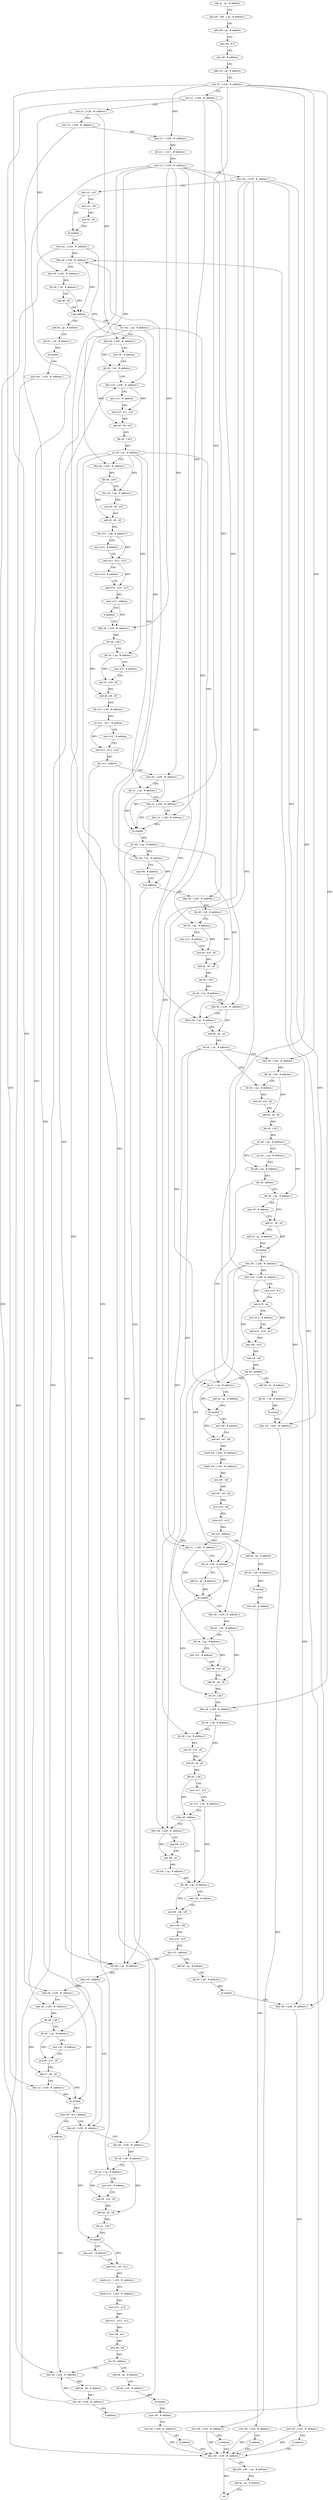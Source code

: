 digraph "func" {
"4306780" [label = "sub sp , sp , # address" ]
"4306784" [label = "stp x29 , x30 , [ sp , # address ]" ]
"4306788" [label = "add x29 , sp , # address" ]
"4306792" [label = "mov w8 , # 0" ]
"4306796" [label = "mov x9 , # address" ]
"4306800" [label = "add x10 , sp , # address" ]
"4306804" [label = "stur x0 , [ x29 , #- address ]" ]
"4306808" [label = "stur x1 , [ x29 , #- address ]" ]
"4306812" [label = "stur x2 , [ x29 , #- address ]" ]
"4306816" [label = "stur x3 , [ x29 , #- address ]" ]
"4306820" [label = "ldur x11 , [ x29 , #- address ]" ]
"4306824" [label = "ldr x11 , [ x11 , # address ]" ]
"4306828" [label = "stur x11 , [ x29 , #- address ]" ]
"4306832" [label = "stur wzr , [ x29 , #- address ]" ]
"4306836" [label = "mov x0 , x10" ]
"4306840" [label = "mov w1 , w8" ]
"4306844" [label = "mov x2 , x9" ]
"4306848" [label = "bl symbol" ]
"4306852" [label = "stur xzr , [ x29 , #- address ]" ]
"4306856" [label = "ldur x8 , [ x29 , #- address ]" ]
"4307592" [label = "add x8 , sp , # address" ]
"4307596" [label = "ldr x0 , [ x8 , # address ]" ]
"4307600" [label = "bl symbol" ]
"4307604" [label = "stur wzr , [ x29 , #- address ]" ]
"4307608" [label = "ldur w0 , [ x29 , #- address ]" ]
"4306876" [label = "str wzr , [ sp , # address ]" ]
"4306880" [label = "ldur x8 , [ x29 , #- address ]" ]
"4306884" [label = "mov x9 , # address" ]
"4306888" [label = "ldr x8 , [ x8 , # address ]" ]
"4306892" [label = "ldur x10 , [ x29 , #- address ]" ]
"4306896" [label = "mov x11 , # address" ]
"4306900" [label = "mul x10 , x11 , x10" ]
"4306904" [label = "add x8 , x8 , x10" ]
"4306908" [label = "ldr x8 , [ x8 ]" ]
"4306912" [label = "str x8 , [ sp , # address ]" ]
"4306916" [label = "ldur x8 , [ x29 , #- address ]" ]
"4306920" [label = "ldr x8 , [ x8 ]" ]
"4306924" [label = "ldr x10 , [ sp , # address ]" ]
"4306928" [label = "mul x9 , x9 , x10" ]
"4306932" [label = "add x8 , x8 , x9" ]
"4306936" [label = "ldr w12 , [ x8 , # address ]" ]
"4306940" [label = "mov w13 , # address" ]
"4306944" [label = "and w12 , w12 , w13" ]
"4306948" [label = "mov w13 , # address" ]
"4306952" [label = "and w12 , w12 , w13" ]
"4306956" [label = "cbnz w12 , address" ]
"4306964" [label = "ldur x8 , [ x29 , #- address ]" ]
"4306960" [label = "b address" ]
"4306968" [label = "ldr x8 , [ x8 ]" ]
"4306972" [label = "ldr x9 , [ sp , # address ]" ]
"4306976" [label = "mov x10 , # address" ]
"4306980" [label = "mul x9 , x10 , x9" ]
"4306984" [label = "add x8 , x8 , x9" ]
"4306988" [label = "ldr w11 , [ x8 , # address ]" ]
"4306992" [label = "lsr w11 , w11 , # address" ]
"4306996" [label = "mov w12 , # address" ]
"4307000" [label = "and w11 , w11 , w12" ]
"4307004" [label = "cbz w11 , address" ]
"4307428" [label = "ldr w8 , [ sp , # address ]" ]
"4307008" [label = "ldur x0 , [ x29 , #- address ]" ]
"4307432" [label = "cbnz w8 , address" ]
"4307480" [label = "ldur x0 , [ x29 , #- address ]" ]
"4307436" [label = "ldur x0 , [ x29 , #- address ]" ]
"4307012" [label = "ldr x1 , [ sp , # address ]" ]
"4307016" [label = "ldur x2 , [ x29 , #- address ]" ]
"4307020" [label = "ldur x3 , [ x29 , #- address ]" ]
"4307024" [label = "bl symbol" ]
"4307028" [label = "str w0 , [ sp , # address ]" ]
"4307032" [label = "ldr w8 , [ sp , # address ]" ]
"4307036" [label = "cmp w8 , # address" ]
"4307040" [label = "b.le address" ]
"4307044" [label = "ldur x8 , [ x29 , #- address ]" ]
"4307484" [label = "ldur x8 , [ x29 , #- address ]" ]
"4307488" [label = "ldr x8 , [ x8 , # address ]" ]
"4307492" [label = "ldr x9 , [ sp , # address ]" ]
"4307496" [label = "mov x10 , # address" ]
"4307500" [label = "mul x9 , x10 , x9" ]
"4307504" [label = "add x8 , x8 , x9" ]
"4307508" [label = "ldr x1 , [ x8 ]" ]
"4307512" [label = "bl symbol" ]
"4307516" [label = "mov w11 , # address" ]
"4307520" [label = "and w12 , w0 , w11" ]
"4307524" [label = "sturb w12 , [ x29 , #- address ]" ]
"4307528" [label = "ldurb w12 , [ x29 , #- address ]" ]
"4307532" [label = "mvn w12 , w12" ]
"4307536" [label = "and w11 , w12 , w11" ]
"4307540" [label = "mov w8 , w11" ]
"4307544" [label = "sxtw x8 , w8" ]
"4307548" [label = "cbz x8 , address" ]
"4307576" [label = "ldur x8 , [ x29 , #- address ]" ]
"4307552" [label = "add x8 , sp , # address" ]
"4307440" [label = "ldur x8 , [ x29 , #- address ]" ]
"4307444" [label = "ldr x8 , [ x8 ]" ]
"4307448" [label = "ldr x9 , [ sp , # address ]" ]
"4307452" [label = "mov x10 , # address" ]
"4307456" [label = "mul x9 , x10 , x9" ]
"4307460" [label = "add x1 , x8 , x9" ]
"4307464" [label = "ldur x2 , [ x29 , #- address ]" ]
"4307468" [label = "bl symbol" ]
"4307472" [label = "tbnz w0 , # 0 , address" ]
"4307476" [label = "b address" ]
"4307048" [label = "ldr x8 , [ x8 , # address ]" ]
"4307052" [label = "ldr x9 , [ sp , # address ]" ]
"4307056" [label = "mov x10 , # address" ]
"4307060" [label = "mul x9 , x10 , x9" ]
"4307064" [label = "add x8 , x8 , x9" ]
"4307068" [label = "ldr x8 , [ x8 ]" ]
"4307072" [label = "str x8 , [ sp , # address ]" ]
"4307076" [label = "ldur x8 , [ x29 , #- address ]" ]
"4307080" [label = "ldrsw x9 , [ sp , # address ]" ]
"4307084" [label = "add x8 , x8 , x9" ]
"4307088" [label = "str x8 , [ sp , # address ]" ]
"4307092" [label = "ldur x8 , [ x29 , #- address ]" ]
"4307096" [label = "ldr x8 , [ x8 , # address ]" ]
"4307100" [label = "ldr x9 , [ sp , # address ]" ]
"4307104" [label = "mul x9 , x10 , x9" ]
"4307108" [label = "add x8 , x8 , x9" ]
"4307112" [label = "ldr x8 , [ x8 ]" ]
"4307116" [label = "str x8 , [ sp , # address ]" ]
"4307120" [label = "str xzr , [ sp , # address ]" ]
"4307124" [label = "ldr x8 , [ sp , # address ]" ]
"4307128" [label = "cbz x8 , address" ]
"4307212" [label = "ldr x1 , [ sp , # address ]" ]
"4307132" [label = "ldr x8 , [ sp , # address ]" ]
"4307580" [label = "add x8 , x8 , # address" ]
"4307584" [label = "stur x8 , [ x29 , #- address ]" ]
"4307588" [label = "b address" ]
"4307556" [label = "ldr x0 , [ x8 , # address ]" ]
"4307560" [label = "bl symbol" ]
"4307564" [label = "mov w9 , # address" ]
"4307568" [label = "stur w9 , [ x29 , #- address ]" ]
"4307572" [label = "b address" ]
"4307216" [label = "add x0 , sp , # address" ]
"4307220" [label = "bl symbol" ]
"4307224" [label = "mov w8 , # address" ]
"4307228" [label = "and w9 , w0 , w8" ]
"4307232" [label = "sturb w9 , [ x29 , #- address ]" ]
"4307236" [label = "ldurb w9 , [ x29 , #- address ]" ]
"4307240" [label = "mvn w9 , w9" ]
"4307244" [label = "and w8 , w9 , w8" ]
"4307248" [label = "mov w10 , w8" ]
"4307252" [label = "sxtw x10 , w10" ]
"4307256" [label = "cbz x10 , address" ]
"4307284" [label = "ldur x1 , [ x29 , #- address ]" ]
"4307260" [label = "add x8 , sp , # address" ]
"4307136" [label = "mov x9 , # address" ]
"4307140" [label = "add x1 , x8 , x9" ]
"4307144" [label = "add x0 , sp , # address" ]
"4307148" [label = "bl symbol" ]
"4307152" [label = "stur w0 , [ x29 , #- address ]" ]
"4307156" [label = "ldur w10 , [ x29 , #- address ]" ]
"4307160" [label = "cmp w10 , # 0" ]
"4307164" [label = "cset w10 , ne" ]
"4307168" [label = "mov w11 , # address" ]
"4307172" [label = "and w10 , w10 , w11" ]
"4307176" [label = "mov w8 , w10" ]
"4307180" [label = "sxtw x8 , w8" ]
"4307184" [label = "cbz x8 , address" ]
"4307188" [label = "add x8 , sp , # address" ]
"4306860" [label = "ldur x9 , [ x29 , #- address ]" ]
"4306864" [label = "ldr x9 , [ x9 , # address ]" ]
"4306868" [label = "cmp x8 , x9" ]
"4306872" [label = "b.ge address" ]
"4307612" [label = "ldp x29 , x30 , [ sp , # address ]" ]
"4307616" [label = "add sp , sp , # address" ]
"4307620" [label = "ret" ]
"4307288" [label = "sub x0 , x29 , # address" ]
"4307292" [label = "add x2 , sp , # address" ]
"4307296" [label = "bl symbol" ]
"4307300" [label = "ldur x8 , [ x29 , #- address ]" ]
"4307304" [label = "ldr x8 , [ x8 , # address ]" ]
"4307308" [label = "ldr x9 , [ sp , # address ]" ]
"4307312" [label = "mov x10 , # address" ]
"4307316" [label = "mul x9 , x10 , x9" ]
"4307320" [label = "add x8 , x8 , x9" ]
"4307324" [label = "str x0 , [ x8 ]" ]
"4307328" [label = "ldur x8 , [ x29 , #- address ]" ]
"4307332" [label = "ldr x8 , [ x8 , # address ]" ]
"4307336" [label = "ldr x9 , [ sp , # address ]" ]
"4307340" [label = "mul x9 , x10 , x9" ]
"4307344" [label = "add x8 , x8 , x9" ]
"4307348" [label = "ldr x8 , [ x8 ]" ]
"4307352" [label = "mov w11 , # 0" ]
"4307356" [label = "str w11 , [ sp , # address ]" ]
"4307360" [label = "cbnz x8 , address" ]
"4307380" [label = "ldr w8 , [ sp , # address ]" ]
"4307364" [label = "ldur w8 , [ x29 , #- address ]" ]
"4307264" [label = "ldr x0 , [ x8 , # address ]" ]
"4307268" [label = "bl symbol" ]
"4307272" [label = "mov w9 , # address" ]
"4307276" [label = "stur w9 , [ x29 , #- address ]" ]
"4307280" [label = "b address" ]
"4307192" [label = "ldr x0 , [ x8 , # address ]" ]
"4307196" [label = "bl symbol" ]
"4307200" [label = "ldur w9 , [ x29 , #- address ]" ]
"4307204" [label = "stur w9 , [ x29 , #- address ]" ]
"4307208" [label = "b address" ]
"4307384" [label = "mov w9 , # address" ]
"4307388" [label = "and w8 , w8 , w9" ]
"4307392" [label = "mov w10 , w8" ]
"4307396" [label = "sxtw x10 , w10" ]
"4307400" [label = "cbz x10 , address" ]
"4307404" [label = "add x8 , sp , # address" ]
"4307368" [label = "cmp w8 , # 0" ]
"4307372" [label = "cset w8 , ne" ]
"4307376" [label = "str w8 , [ sp , # address ]" ]
"4307408" [label = "ldr x0 , [ x8 , # address ]" ]
"4307412" [label = "bl symbol" ]
"4307416" [label = "ldur w9 , [ x29 , #- address ]" ]
"4307420" [label = "stur w9 , [ x29 , #- address ]" ]
"4307424" [label = "b address" ]
"4306780" -> "4306784" [ label = "CFG" ]
"4306784" -> "4306788" [ label = "CFG" ]
"4306788" -> "4306792" [ label = "CFG" ]
"4306792" -> "4306796" [ label = "CFG" ]
"4306796" -> "4306800" [ label = "CFG" ]
"4306800" -> "4306804" [ label = "CFG" ]
"4306804" -> "4306808" [ label = "CFG" ]
"4306804" -> "4306820" [ label = "DFG" ]
"4306804" -> "4307016" [ label = "DFG" ]
"4306804" -> "4307436" [ label = "DFG" ]
"4306804" -> "4307092" [ label = "DFG" ]
"4306804" -> "4307300" [ label = "DFG" ]
"4306804" -> "4307328" [ label = "DFG" ]
"4306808" -> "4306812" [ label = "CFG" ]
"4306808" -> "4307020" [ label = "DFG" ]
"4306808" -> "4307464" [ label = "DFG" ]
"4306808" -> "4307076" [ label = "DFG" ]
"4306812" -> "4306816" [ label = "CFG" ]
"4306812" -> "4306860" [ label = "DFG" ]
"4306812" -> "4306880" [ label = "DFG" ]
"4306816" -> "4306820" [ label = "CFG" ]
"4306816" -> "4307480" [ label = "DFG" ]
"4306820" -> "4306824" [ label = "DFG" ]
"4306824" -> "4306828" [ label = "DFG" ]
"4306828" -> "4306832" [ label = "CFG" ]
"4306828" -> "4306916" [ label = "DFG" ]
"4306828" -> "4306964" [ label = "DFG" ]
"4306828" -> "4307008" [ label = "DFG" ]
"4306828" -> "4307484" [ label = "DFG" ]
"4306828" -> "4307440" [ label = "DFG" ]
"4306828" -> "4307044" [ label = "DFG" ]
"4306828" -> "4307284" [ label = "DFG" ]
"4306832" -> "4306836" [ label = "CFG" ]
"4306832" -> "4307156" [ label = "DFG" ]
"4306832" -> "4307364" [ label = "DFG" ]
"4306832" -> "4307416" [ label = "DFG" ]
"4306832" -> "4307200" [ label = "DFG" ]
"4306832" -> "4307288" [ label = "DFG" ]
"4306836" -> "4306840" [ label = "CFG" ]
"4306836" -> "4306848" [ label = "DFG" ]
"4306840" -> "4306844" [ label = "CFG" ]
"4306844" -> "4306848" [ label = "CFG" ]
"4306848" -> "4306852" [ label = "CFG" ]
"4306852" -> "4306856" [ label = "DFG" ]
"4306852" -> "4306892" [ label = "DFG" ]
"4306852" -> "4307576" [ label = "DFG" ]
"4306856" -> "4306860" [ label = "CFG" ]
"4306856" -> "4306872" [ label = "DFG" ]
"4307592" -> "4307596" [ label = "CFG" ]
"4307596" -> "4307600" [ label = "DFG" ]
"4307600" -> "4307604" [ label = "CFG" ]
"4307604" -> "4307608" [ label = "DFG" ]
"4307608" -> "4307612" [ label = "CFG" ]
"4307608" -> "4307620" [ label = "DFG" ]
"4306876" -> "4306880" [ label = "CFG" ]
"4306876" -> "4307428" [ label = "DFG" ]
"4306876" -> "4307032" [ label = "DFG" ]
"4306876" -> "4307080" [ label = "DFG" ]
"4306880" -> "4306884" [ label = "CFG" ]
"4306880" -> "4306888" [ label = "DFG" ]
"4306884" -> "4306888" [ label = "CFG" ]
"4306888" -> "4306892" [ label = "CFG" ]
"4306888" -> "4306904" [ label = "DFG" ]
"4306892" -> "4306896" [ label = "CFG" ]
"4306892" -> "4306900" [ label = "DFG" ]
"4306896" -> "4306900" [ label = "CFG" ]
"4306900" -> "4306904" [ label = "DFG" ]
"4306904" -> "4306908" [ label = "DFG" ]
"4306908" -> "4306912" [ label = "DFG" ]
"4306912" -> "4306916" [ label = "CFG" ]
"4306912" -> "4306924" [ label = "DFG" ]
"4306912" -> "4306972" [ label = "DFG" ]
"4306912" -> "4307012" [ label = "DFG" ]
"4306912" -> "4307492" [ label = "DFG" ]
"4306912" -> "4307448" [ label = "DFG" ]
"4306912" -> "4307052" [ label = "DFG" ]
"4306916" -> "4306920" [ label = "DFG" ]
"4306920" -> "4306924" [ label = "CFG" ]
"4306920" -> "4306932" [ label = "DFG" ]
"4306924" -> "4306928" [ label = "DFG" ]
"4306928" -> "4306932" [ label = "DFG" ]
"4306932" -> "4306936" [ label = "DFG" ]
"4306936" -> "4306940" [ label = "CFG" ]
"4306936" -> "4306944" [ label = "DFG" ]
"4306940" -> "4306944" [ label = "CFG" ]
"4306944" -> "4306948" [ label = "CFG" ]
"4306944" -> "4306952" [ label = "DFG" ]
"4306948" -> "4306952" [ label = "CFG" ]
"4306952" -> "4306956" [ label = "DFG" ]
"4306956" -> "4306964" [ label = "CFG" ]
"4306956" -> "4306960" [ label = "CFG" ]
"4306964" -> "4306968" [ label = "DFG" ]
"4306960" -> "4306964" [ label = "CFG" ]
"4306968" -> "4306972" [ label = "CFG" ]
"4306968" -> "4306984" [ label = "DFG" ]
"4306972" -> "4306976" [ label = "CFG" ]
"4306972" -> "4306980" [ label = "DFG" ]
"4306976" -> "4306980" [ label = "CFG" ]
"4306980" -> "4306984" [ label = "DFG" ]
"4306984" -> "4306988" [ label = "DFG" ]
"4306988" -> "4306992" [ label = "DFG" ]
"4306992" -> "4306996" [ label = "CFG" ]
"4306992" -> "4307000" [ label = "DFG" ]
"4306996" -> "4307000" [ label = "CFG" ]
"4307000" -> "4307004" [ label = "DFG" ]
"4307004" -> "4307428" [ label = "CFG" ]
"4307004" -> "4307008" [ label = "CFG" ]
"4307428" -> "4307432" [ label = "DFG" ]
"4307008" -> "4307012" [ label = "CFG" ]
"4307008" -> "4307024" [ label = "DFG" ]
"4307432" -> "4307480" [ label = "CFG" ]
"4307432" -> "4307436" [ label = "CFG" ]
"4307480" -> "4307484" [ label = "CFG" ]
"4307480" -> "4307512" [ label = "DFG" ]
"4307436" -> "4307440" [ label = "CFG" ]
"4307436" -> "4307468" [ label = "DFG" ]
"4307012" -> "4307016" [ label = "CFG" ]
"4307012" -> "4307024" [ label = "DFG" ]
"4307016" -> "4307020" [ label = "CFG" ]
"4307016" -> "4307024" [ label = "DFG" ]
"4307020" -> "4307024" [ label = "DFG" ]
"4307024" -> "4307028" [ label = "DFG" ]
"4307028" -> "4307032" [ label = "DFG" ]
"4307028" -> "4307428" [ label = "DFG" ]
"4307028" -> "4307080" [ label = "DFG" ]
"4307032" -> "4307036" [ label = "CFG" ]
"4307032" -> "4307040" [ label = "DFG" ]
"4307036" -> "4307040" [ label = "CFG" ]
"4307040" -> "4307428" [ label = "CFG" ]
"4307040" -> "4307044" [ label = "CFG" ]
"4307044" -> "4307048" [ label = "DFG" ]
"4307484" -> "4307488" [ label = "DFG" ]
"4307488" -> "4307492" [ label = "CFG" ]
"4307488" -> "4307504" [ label = "DFG" ]
"4307492" -> "4307496" [ label = "CFG" ]
"4307492" -> "4307500" [ label = "DFG" ]
"4307496" -> "4307500" [ label = "CFG" ]
"4307500" -> "4307504" [ label = "DFG" ]
"4307504" -> "4307508" [ label = "DFG" ]
"4307508" -> "4307512" [ label = "DFG" ]
"4307512" -> "4307516" [ label = "CFG" ]
"4307512" -> "4307520" [ label = "DFG" ]
"4307516" -> "4307520" [ label = "CFG" ]
"4307520" -> "4307524" [ label = "DFG" ]
"4307524" -> "4307528" [ label = "DFG" ]
"4307528" -> "4307532" [ label = "DFG" ]
"4307532" -> "4307536" [ label = "DFG" ]
"4307536" -> "4307540" [ label = "DFG" ]
"4307540" -> "4307544" [ label = "DFG" ]
"4307544" -> "4307548" [ label = "DFG" ]
"4307548" -> "4307576" [ label = "CFG" ]
"4307548" -> "4307552" [ label = "CFG" ]
"4307576" -> "4307580" [ label = "DFG" ]
"4307552" -> "4307556" [ label = "CFG" ]
"4307440" -> "4307444" [ label = "DFG" ]
"4307444" -> "4307448" [ label = "CFG" ]
"4307444" -> "4307460" [ label = "DFG" ]
"4307448" -> "4307452" [ label = "CFG" ]
"4307448" -> "4307456" [ label = "DFG" ]
"4307452" -> "4307456" [ label = "CFG" ]
"4307456" -> "4307460" [ label = "DFG" ]
"4307460" -> "4307464" [ label = "CFG" ]
"4307460" -> "4307468" [ label = "DFG" ]
"4307464" -> "4307468" [ label = "DFG" ]
"4307468" -> "4307472" [ label = "DFG" ]
"4307472" -> "4307480" [ label = "CFG" ]
"4307472" -> "4307476" [ label = "CFG" ]
"4307476" -> "4307576" [ label = "CFG" ]
"4307048" -> "4307052" [ label = "CFG" ]
"4307048" -> "4307064" [ label = "DFG" ]
"4307052" -> "4307056" [ label = "CFG" ]
"4307052" -> "4307060" [ label = "DFG" ]
"4307056" -> "4307060" [ label = "CFG" ]
"4307060" -> "4307064" [ label = "DFG" ]
"4307064" -> "4307068" [ label = "DFG" ]
"4307068" -> "4307072" [ label = "DFG" ]
"4307072" -> "4307076" [ label = "CFG" ]
"4307072" -> "4307212" [ label = "DFG" ]
"4307076" -> "4307080" [ label = "CFG" ]
"4307076" -> "4307084" [ label = "DFG" ]
"4307080" -> "4307084" [ label = "DFG" ]
"4307084" -> "4307088" [ label = "DFG" ]
"4307088" -> "4307092" [ label = "CFG" ]
"4307088" -> "4307100" [ label = "DFG" ]
"4307088" -> "4307308" [ label = "DFG" ]
"4307088" -> "4307336" [ label = "DFG" ]
"4307092" -> "4307096" [ label = "DFG" ]
"4307096" -> "4307100" [ label = "CFG" ]
"4307096" -> "4307108" [ label = "DFG" ]
"4307100" -> "4307104" [ label = "DFG" ]
"4307104" -> "4307108" [ label = "DFG" ]
"4307108" -> "4307112" [ label = "DFG" ]
"4307112" -> "4307116" [ label = "DFG" ]
"4307116" -> "4307120" [ label = "CFG" ]
"4307116" -> "4307124" [ label = "DFG" ]
"4307116" -> "4307132" [ label = "DFG" ]
"4307120" -> "4307124" [ label = "CFG" ]
"4307124" -> "4307128" [ label = "DFG" ]
"4307128" -> "4307212" [ label = "CFG" ]
"4307128" -> "4307132" [ label = "CFG" ]
"4307212" -> "4307216" [ label = "CFG" ]
"4307212" -> "4307220" [ label = "DFG" ]
"4307132" -> "4307136" [ label = "CFG" ]
"4307132" -> "4307140" [ label = "DFG" ]
"4307580" -> "4307584" [ label = "DFG" ]
"4307584" -> "4307588" [ label = "CFG" ]
"4307584" -> "4306856" [ label = "DFG" ]
"4307584" -> "4306892" [ label = "DFG" ]
"4307584" -> "4307576" [ label = "DFG" ]
"4307588" -> "4306856" [ label = "CFG" ]
"4307556" -> "4307560" [ label = "DFG" ]
"4307560" -> "4307564" [ label = "CFG" ]
"4307564" -> "4307568" [ label = "CFG" ]
"4307568" -> "4307572" [ label = "CFG" ]
"4307568" -> "4307608" [ label = "DFG" ]
"4307572" -> "4307608" [ label = "CFG" ]
"4307216" -> "4307220" [ label = "DFG" ]
"4307220" -> "4307224" [ label = "CFG" ]
"4307220" -> "4307228" [ label = "DFG" ]
"4307224" -> "4307228" [ label = "CFG" ]
"4307228" -> "4307232" [ label = "DFG" ]
"4307232" -> "4307236" [ label = "DFG" ]
"4307236" -> "4307240" [ label = "DFG" ]
"4307240" -> "4307244" [ label = "DFG" ]
"4307244" -> "4307248" [ label = "DFG" ]
"4307248" -> "4307252" [ label = "DFG" ]
"4307252" -> "4307256" [ label = "DFG" ]
"4307256" -> "4307284" [ label = "CFG" ]
"4307256" -> "4307260" [ label = "CFG" ]
"4307284" -> "4307288" [ label = "CFG" ]
"4307284" -> "4307296" [ label = "DFG" ]
"4307260" -> "4307264" [ label = "CFG" ]
"4307136" -> "4307140" [ label = "CFG" ]
"4307140" -> "4307144" [ label = "CFG" ]
"4307140" -> "4307148" [ label = "DFG" ]
"4307144" -> "4307148" [ label = "DFG" ]
"4307148" -> "4307152" [ label = "DFG" ]
"4307152" -> "4307156" [ label = "DFG" ]
"4307152" -> "4307364" [ label = "DFG" ]
"4307152" -> "4307416" [ label = "DFG" ]
"4307152" -> "4307200" [ label = "DFG" ]
"4307152" -> "4307288" [ label = "DFG" ]
"4307156" -> "4307160" [ label = "CFG" ]
"4307156" -> "4307164" [ label = "DFG" ]
"4307160" -> "4307164" [ label = "CFG" ]
"4307164" -> "4307168" [ label = "CFG" ]
"4307164" -> "4307172" [ label = "DFG" ]
"4307164" -> "4307176" [ label = "DFG" ]
"4307168" -> "4307172" [ label = "CFG" ]
"4307172" -> "4307176" [ label = "DFG" ]
"4307176" -> "4307180" [ label = "DFG" ]
"4307180" -> "4307184" [ label = "DFG" ]
"4307184" -> "4307212" [ label = "CFG" ]
"4307184" -> "4307188" [ label = "CFG" ]
"4307188" -> "4307192" [ label = "CFG" ]
"4306860" -> "4306864" [ label = "DFG" ]
"4306864" -> "4306868" [ label = "CFG" ]
"4306864" -> "4306872" [ label = "DFG" ]
"4306868" -> "4306872" [ label = "CFG" ]
"4306872" -> "4307592" [ label = "CFG" ]
"4306872" -> "4306876" [ label = "CFG" ]
"4307612" -> "4307616" [ label = "CFG" ]
"4307616" -> "4307620" [ label = "CFG" ]
"4307288" -> "4307292" [ label = "CFG" ]
"4307288" -> "4307296" [ label = "DFG" ]
"4307292" -> "4307296" [ label = "DFG" ]
"4307296" -> "4307300" [ label = "CFG" ]
"4307296" -> "4307324" [ label = "DFG" ]
"4307300" -> "4307304" [ label = "DFG" ]
"4307304" -> "4307308" [ label = "CFG" ]
"4307304" -> "4307320" [ label = "DFG" ]
"4307308" -> "4307312" [ label = "CFG" ]
"4307308" -> "4307316" [ label = "DFG" ]
"4307312" -> "4307316" [ label = "CFG" ]
"4307316" -> "4307320" [ label = "DFG" ]
"4307320" -> "4307324" [ label = "DFG" ]
"4307324" -> "4307328" [ label = "CFG" ]
"4307328" -> "4307332" [ label = "DFG" ]
"4307332" -> "4307336" [ label = "CFG" ]
"4307332" -> "4307344" [ label = "DFG" ]
"4307336" -> "4307340" [ label = "DFG" ]
"4307340" -> "4307344" [ label = "DFG" ]
"4307344" -> "4307348" [ label = "DFG" ]
"4307348" -> "4307352" [ label = "CFG" ]
"4307348" -> "4307360" [ label = "DFG" ]
"4307352" -> "4307356" [ label = "CFG" ]
"4307356" -> "4307360" [ label = "CFG" ]
"4307356" -> "4307380" [ label = "DFG" ]
"4307360" -> "4307380" [ label = "CFG" ]
"4307360" -> "4307364" [ label = "CFG" ]
"4307380" -> "4307384" [ label = "CFG" ]
"4307380" -> "4307388" [ label = "DFG" ]
"4307364" -> "4307368" [ label = "CFG" ]
"4307364" -> "4307372" [ label = "DFG" ]
"4307264" -> "4307268" [ label = "DFG" ]
"4307268" -> "4307272" [ label = "CFG" ]
"4307272" -> "4307276" [ label = "CFG" ]
"4307276" -> "4307280" [ label = "CFG" ]
"4307276" -> "4307608" [ label = "DFG" ]
"4307280" -> "4307608" [ label = "CFG" ]
"4307192" -> "4307196" [ label = "DFG" ]
"4307196" -> "4307200" [ label = "CFG" ]
"4307200" -> "4307204" [ label = "DFG" ]
"4307204" -> "4307208" [ label = "CFG" ]
"4307204" -> "4307608" [ label = "DFG" ]
"4307208" -> "4307608" [ label = "CFG" ]
"4307384" -> "4307388" [ label = "CFG" ]
"4307388" -> "4307392" [ label = "DFG" ]
"4307392" -> "4307396" [ label = "DFG" ]
"4307396" -> "4307400" [ label = "DFG" ]
"4307400" -> "4307428" [ label = "CFG" ]
"4307400" -> "4307404" [ label = "CFG" ]
"4307404" -> "4307408" [ label = "CFG" ]
"4307368" -> "4307372" [ label = "CFG" ]
"4307372" -> "4307376" [ label = "DFG" ]
"4307376" -> "4307380" [ label = "DFG" ]
"4307408" -> "4307412" [ label = "DFG" ]
"4307412" -> "4307416" [ label = "CFG" ]
"4307416" -> "4307420" [ label = "DFG" ]
"4307420" -> "4307424" [ label = "CFG" ]
"4307420" -> "4307608" [ label = "DFG" ]
"4307424" -> "4307608" [ label = "CFG" ]
}
